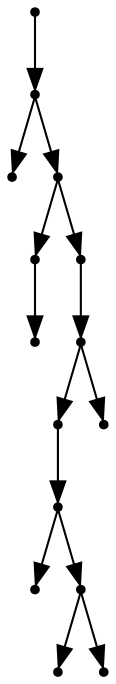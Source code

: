 digraph {
  14 [shape=point];
  13 [shape=point];
  0 [shape=point];
  12 [shape=point];
  2 [shape=point];
  1 [shape=point];
  11 [shape=point];
  10 [shape=point];
  8 [shape=point];
  7 [shape=point];
  3 [shape=point];
  6 [shape=point];
  4 [shape=point];
  5 [shape=point];
  9 [shape=point];
14 -> 13;
13 -> 0;
13 -> 12;
12 -> 2;
2 -> 1;
12 -> 11;
11 -> 10;
10 -> 8;
8 -> 7;
7 -> 3;
7 -> 6;
6 -> 4;
6 -> 5;
10 -> 9;
}
